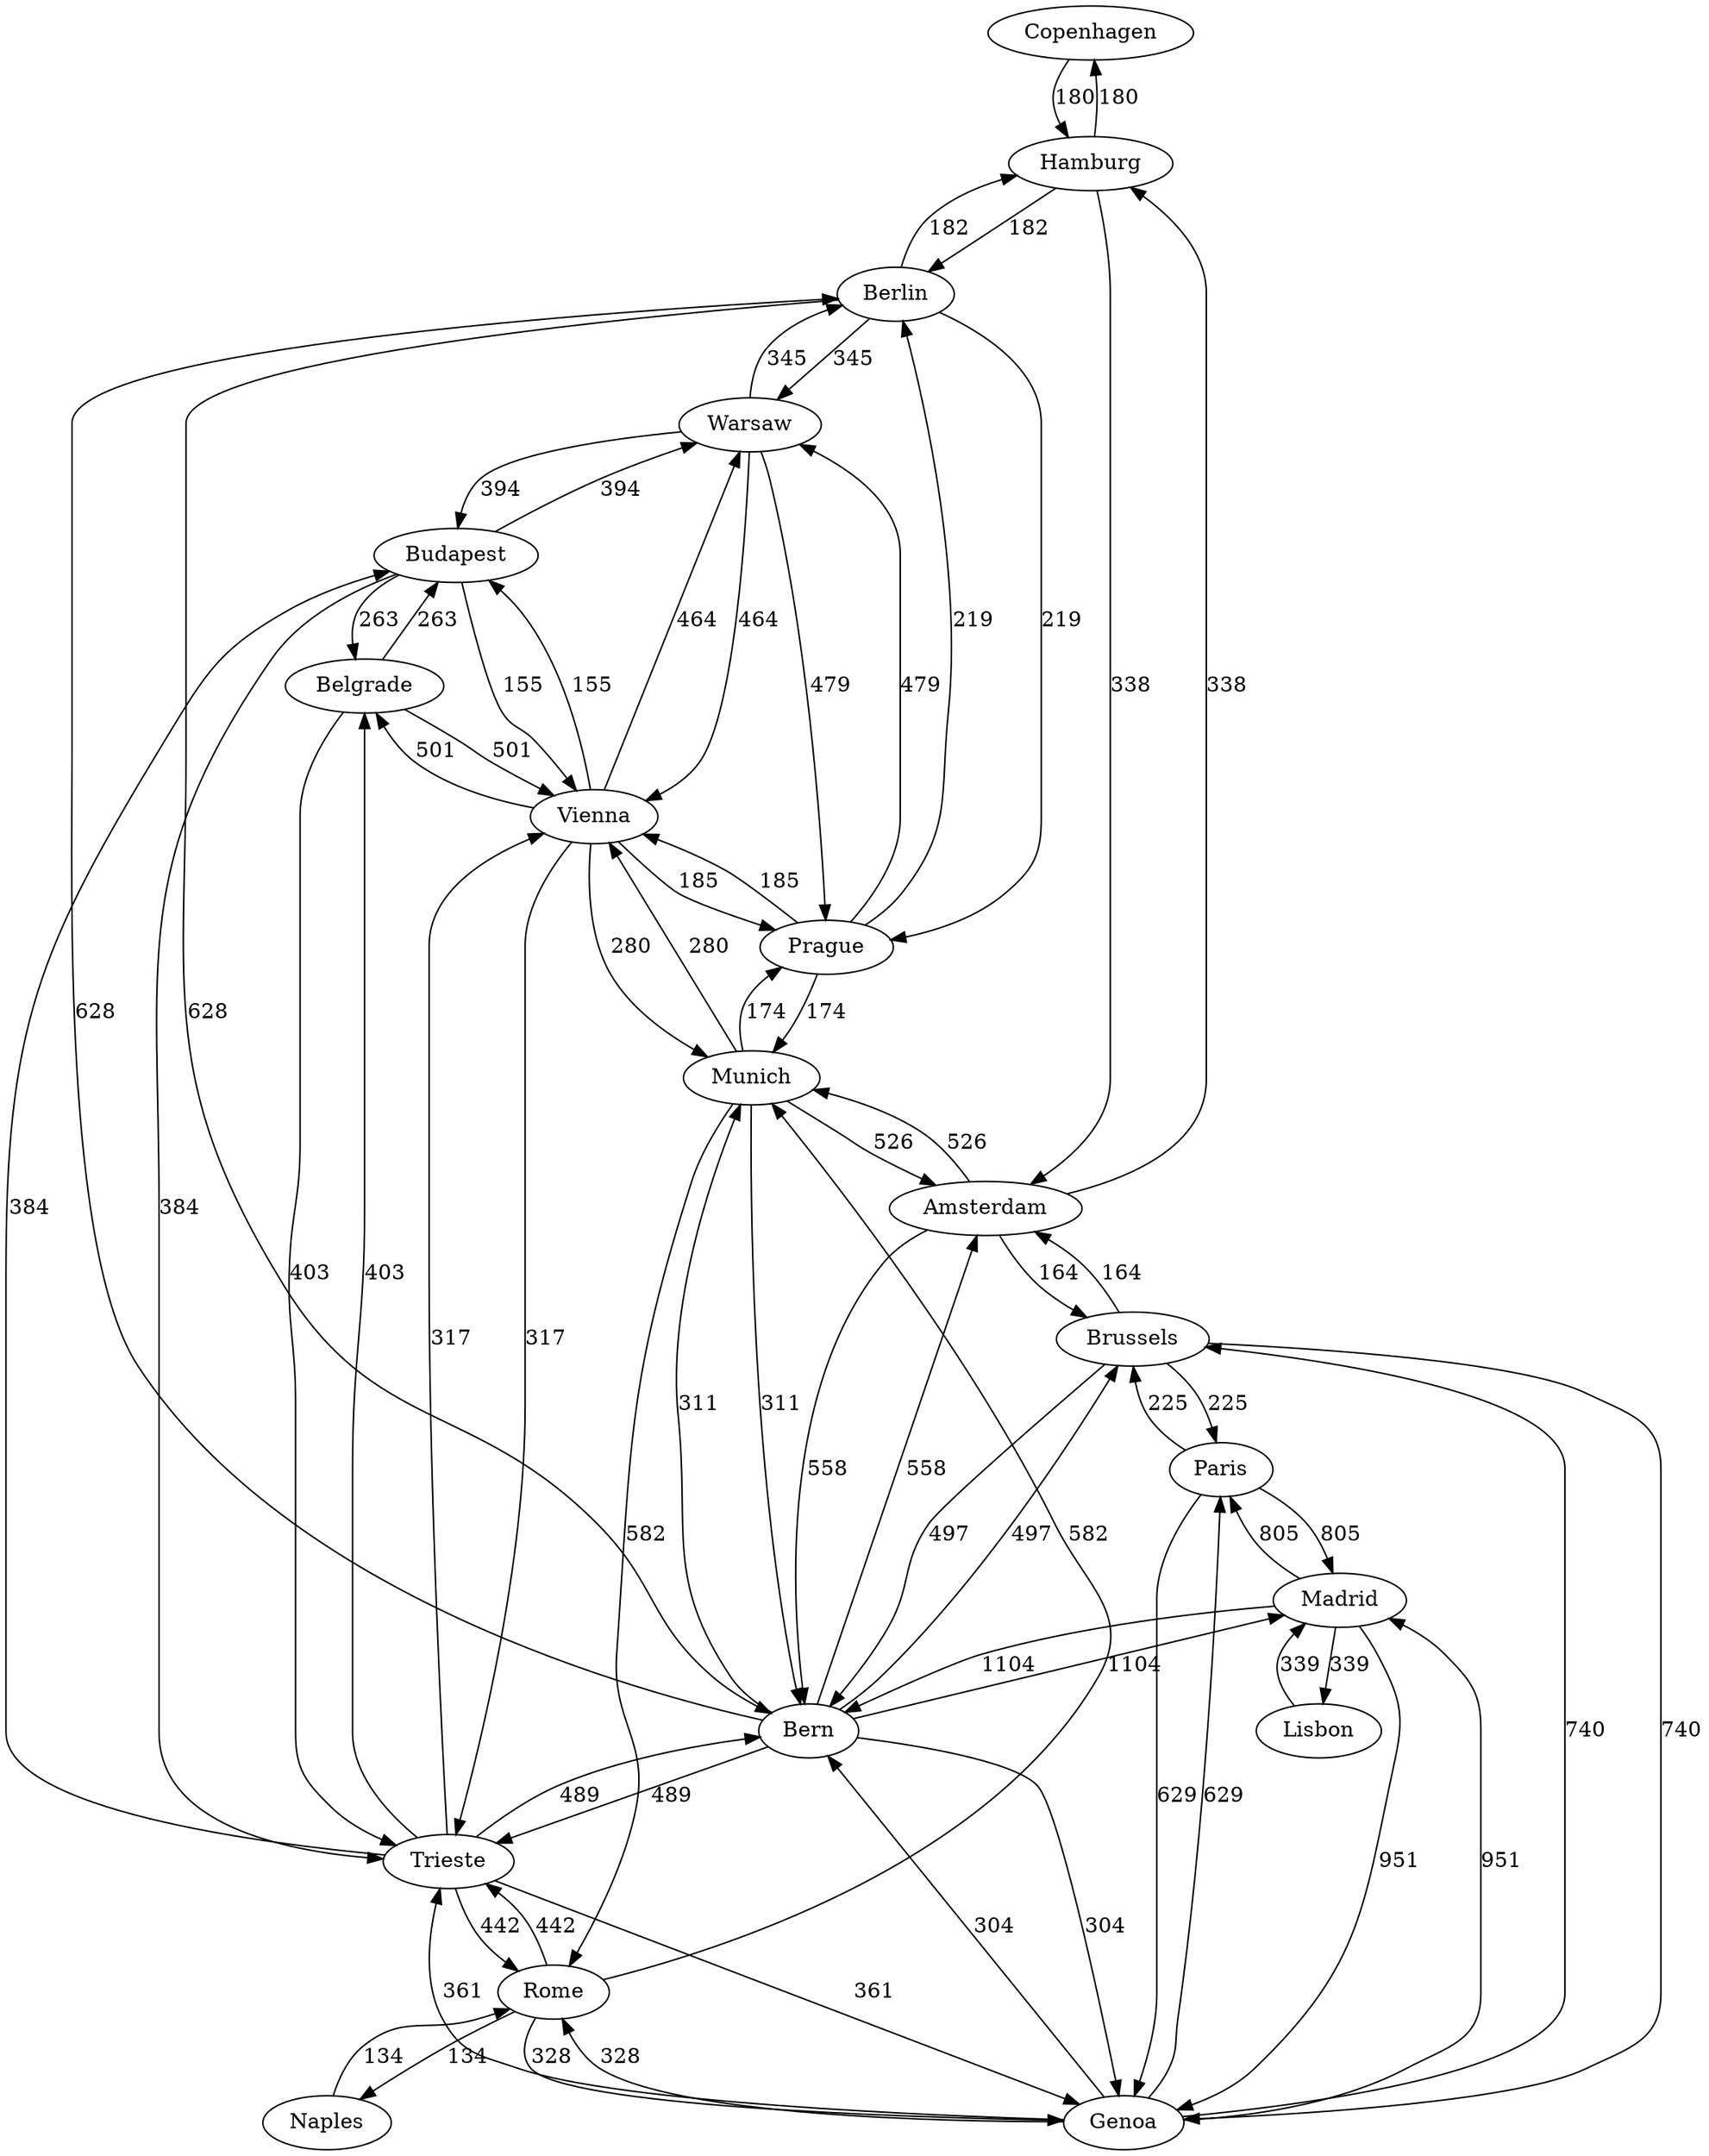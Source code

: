 digraph {
	Copenhagen [label=Copenhagen]
	Copenhagen -> Hamburg [label=180]
	Hamburg [label=Hamburg]
	Hamburg -> Copenhagen [label=180]
	Hamburg -> Amsterdam [label=338]
	Hamburg -> Berlin [label=182]
	Berlin [label=Berlin]
	Berlin -> Hamburg [label=182]
	Berlin -> Bern [label=628]
	Berlin -> Prague [label=219]
	Berlin -> Warsaw [label=345]
	Warsaw [label=Warsaw]
	Warsaw -> Berlin [label=345]
	Warsaw -> Prague [label=479]
	Warsaw -> Vienna [label=464]
	Warsaw -> Budapest [label=394]
	Amsterdam [label=Amsterdam]
	Amsterdam -> Hamburg [label=338]
	Amsterdam -> Munich [label=526]
	Amsterdam -> Bern [label=558]
	Amsterdam -> Brussels [label=164]
	Brussels [label=Brussels]
	Brussels -> Amsterdam [label=164]
	Brussels -> Bern [label=497]
	Brussels -> Genoa [label=740]
	Brussels -> Paris [label=225]
	Prague [label=Prague]
	Prague -> Berlin [label=219]
	Prague -> Warsaw [label=479]
	Prague -> Vienna [label=185]
	Prague -> Munich [label=174]
	Paris [label=Paris]
	Paris -> Brussels [label=225]
	Paris -> Genoa [label=629]
	Paris -> Madrid [label=805]
	Bern [label=Bern]
	Bern -> Berlin [label=628]
	Bern -> Amsterdam [label=558]
	Bern -> Brussels [label=497]
	Bern -> Munich [label=311]
	Bern -> Trieste [label=489]
	Bern -> Genoa [label=304]
	Bern -> Madrid [label=1104]
	Munich [label=Munich]
	Munich -> Amsterdam [label=526]
	Munich -> Prague [label=174]
	Munich -> Bern [label=311]
	Munich -> Vienna [label=280]
	Munich -> Rome [label=582]
	Vienna [label=Vienna]
	Vienna -> Warsaw [label=464]
	Vienna -> Prague [label=185]
	Vienna -> Munich [label=280]
	Vienna -> Budapest [label=155]
	Vienna -> Trieste [label=317]
	Vienna -> Belgrade [label=501]
	Budapest [label=Budapest]
	Budapest -> Warsaw [label=394]
	Budapest -> Vienna [label=155]
	Budapest -> Trieste [label=384]
	Budapest -> Belgrade [label=263]
	Belgrade [label=Belgrade]
	Belgrade -> Vienna [label=501]
	Belgrade -> Budapest [label=263]
	Belgrade -> Trieste [label=403]
	Trieste [label=Trieste]
	Trieste -> Bern [label=489]
	Trieste -> Vienna [label=317]
	Trieste -> Budapest [label=384]
	Trieste -> Belgrade [label=403]
	Trieste -> Genoa [label=361]
	Trieste -> Rome [label=442]
	Genoa [label=Genoa]
	Genoa -> Brussels [label=740]
	Genoa -> Paris [label=629]
	Genoa -> Bern [label=304]
	Genoa -> Trieste [label=361]
	Genoa -> Madrid [label=951]
	Genoa -> Rome [label=328]
	Rome [label=Rome]
	Rome -> Munich [label=582]
	Rome -> Trieste [label=442]
	Rome -> Genoa [label=328]
	Rome -> Naples [label=134]
	Madrid [label=Madrid]
	Madrid -> Paris [label=805]
	Madrid -> Bern [label=1104]
	Madrid -> Genoa [label=951]
	Madrid -> Lisbon [label=339]
	Naples [label=Naples]
	Naples -> Rome [label=134]
	Lisbon [label=Lisbon]
	Lisbon -> Madrid [label=339]
}
